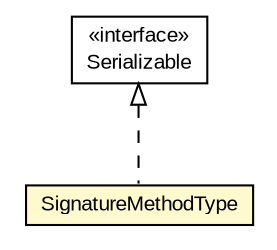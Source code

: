 #!/usr/local/bin/dot
#
# Class diagram 
# Generated by UMLGraph version R5_6-24-gf6e263 (http://www.umlgraph.org/)
#

digraph G {
	edge [fontname="arial",fontsize=10,labelfontname="arial",labelfontsize=10];
	node [fontname="arial",fontsize=10,shape=plaintext];
	nodesep=0.25;
	ranksep=0.5;
	// eu.europa.esig.jaxb.xmldsig.SignatureMethodType
	c629755 [label=<<table title="eu.europa.esig.jaxb.xmldsig.SignatureMethodType" border="0" cellborder="1" cellspacing="0" cellpadding="2" port="p" bgcolor="lemonChiffon" href="./SignatureMethodType.html">
		<tr><td><table border="0" cellspacing="0" cellpadding="1">
<tr><td align="center" balign="center"> SignatureMethodType </td></tr>
		</table></td></tr>
		</table>>, URL="./SignatureMethodType.html", fontname="arial", fontcolor="black", fontsize=10.0];
	//eu.europa.esig.jaxb.xmldsig.SignatureMethodType implements java.io.Serializable
	c629942:p -> c629755:p [dir=back,arrowtail=empty,style=dashed];
	// java.io.Serializable
	c629942 [label=<<table title="java.io.Serializable" border="0" cellborder="1" cellspacing="0" cellpadding="2" port="p" href="http://java.sun.com/j2se/1.4.2/docs/api/java/io/Serializable.html">
		<tr><td><table border="0" cellspacing="0" cellpadding="1">
<tr><td align="center" balign="center"> &#171;interface&#187; </td></tr>
<tr><td align="center" balign="center"> Serializable </td></tr>
		</table></td></tr>
		</table>>, URL="http://java.sun.com/j2se/1.4.2/docs/api/java/io/Serializable.html", fontname="arial", fontcolor="black", fontsize=10.0];
}

